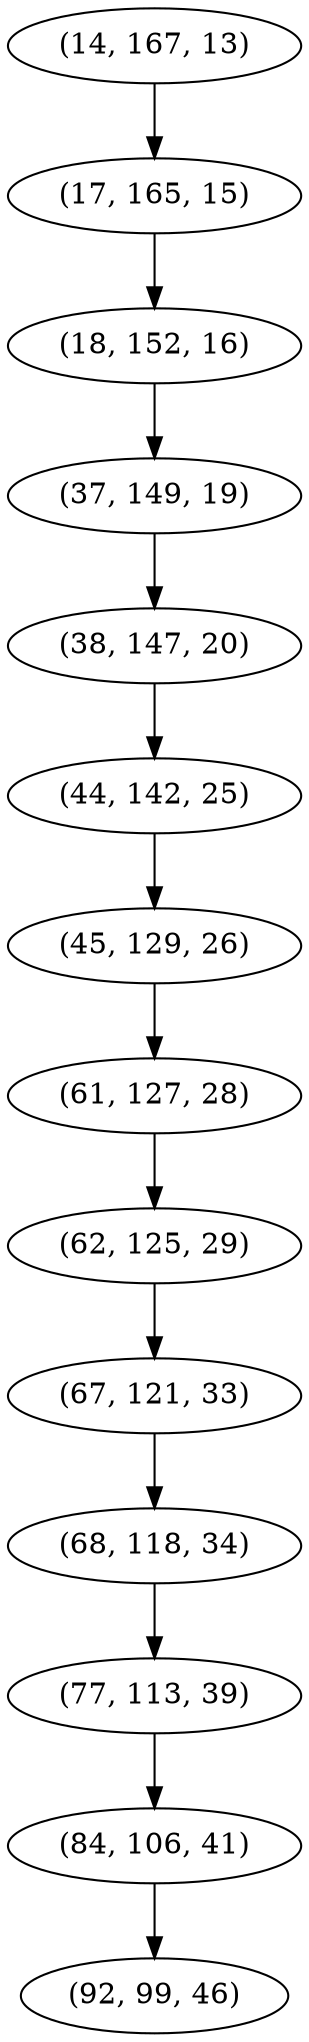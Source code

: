 digraph tree {
    "(14, 167, 13)";
    "(17, 165, 15)";
    "(18, 152, 16)";
    "(37, 149, 19)";
    "(38, 147, 20)";
    "(44, 142, 25)";
    "(45, 129, 26)";
    "(61, 127, 28)";
    "(62, 125, 29)";
    "(67, 121, 33)";
    "(68, 118, 34)";
    "(77, 113, 39)";
    "(84, 106, 41)";
    "(92, 99, 46)";
    "(14, 167, 13)" -> "(17, 165, 15)";
    "(17, 165, 15)" -> "(18, 152, 16)";
    "(18, 152, 16)" -> "(37, 149, 19)";
    "(37, 149, 19)" -> "(38, 147, 20)";
    "(38, 147, 20)" -> "(44, 142, 25)";
    "(44, 142, 25)" -> "(45, 129, 26)";
    "(45, 129, 26)" -> "(61, 127, 28)";
    "(61, 127, 28)" -> "(62, 125, 29)";
    "(62, 125, 29)" -> "(67, 121, 33)";
    "(67, 121, 33)" -> "(68, 118, 34)";
    "(68, 118, 34)" -> "(77, 113, 39)";
    "(77, 113, 39)" -> "(84, 106, 41)";
    "(84, 106, 41)" -> "(92, 99, 46)";
}
